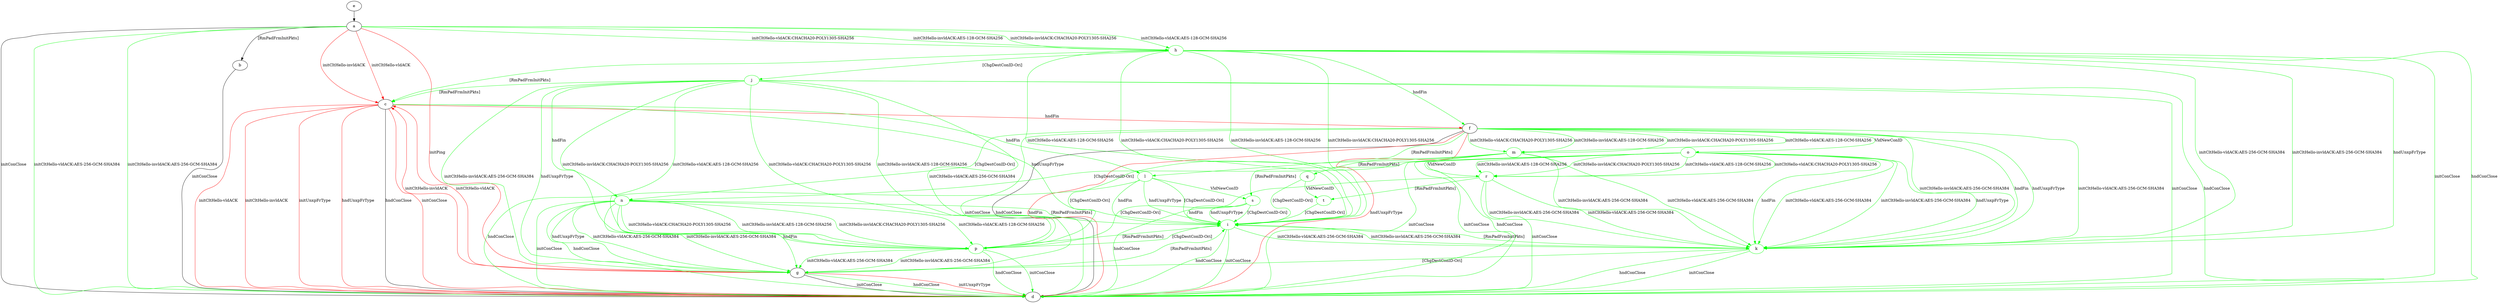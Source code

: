 digraph "" {
	a -> b	[key=0,
		label="[RmPadFrmInitPkts] "];
	a -> c	[key=0,
		color=red,
		label="initCltHello-vldACK "];
	a -> c	[key=1,
		color=red,
		label="initCltHello-invldACK "];
	a -> d	[key=0,
		label="initConClose "];
	a -> d	[key=1,
		color=green,
		label="initCltHello-vldACK:AES-256-GCM-SHA384 "];
	a -> d	[key=2,
		color=green,
		label="initCltHello-invldACK:AES-256-GCM-SHA384 "];
	a -> g	[key=0,
		color=red,
		label="initPing "];
	h	[color=green];
	a -> h	[key=0,
		color=green,
		label="initCltHello-vldACK:AES-128-GCM-SHA256 "];
	a -> h	[key=1,
		color=green,
		label="initCltHello-vldACK:CHACHA20-POLY1305-SHA256 "];
	a -> h	[key=2,
		color=green,
		label="initCltHello-invldACK:AES-128-GCM-SHA256 "];
	a -> h	[key=3,
		color=green,
		label="initCltHello-invldACK:CHACHA20-POLY1305-SHA256 "];
	b -> d	[key=0,
		label="initConClose "];
	c -> d	[key=0,
		label="hndConClose "];
	c -> d	[key=1,
		color=red,
		label="initConClose "];
	c -> d	[key=2,
		color=red,
		label="initCltHello-vldACK "];
	c -> d	[key=3,
		color=red,
		label="initCltHello-invldACK "];
	c -> d	[key=4,
		color=red,
		label="initUnxpFrType "];
	c -> d	[key=5,
		color=red,
		label="hndUnxpFrType "];
	c -> f	[key=0,
		color=red,
		label="hndFin "];
	i	[color=green];
	c -> i	[key=0,
		color=green,
		label="hndUnxpFrType "];
	l	[color=green];
	c -> l	[key=0,
		color=green,
		label="hndFin "];
	e -> a	[key=0];
	f -> d	[key=0,
		label="hndConClose "];
	f -> d	[key=1,
		color=green,
		label="initConClose "];
	f -> d	[key=2,
		color=red,
		label="hndFin "];
	f -> d	[key=3,
		color=red,
		label="hndUnxpFrType "];
	k	[color=green];
	f -> k	[key=0,
		color=green,
		label="initCltHello-vldACK:AES-256-GCM-SHA384 "];
	f -> k	[key=1,
		color=green,
		label="initCltHello-invldACK:AES-256-GCM-SHA384 "];
	f -> k	[key=2,
		color=green,
		label="hndFin "];
	f -> k	[key=3,
		color=green,
		label="hndUnxpFrType "];
	f -> l	[key=0,
		color=green,
		label="[RmPadFrmInitPkts] "];
	m	[color=green];
	f -> m	[key=0,
		color=green,
		label="initCltHello-vldACK:AES-128-GCM-SHA256 "];
	f -> m	[key=1,
		color=green,
		label="initCltHello-vldACK:CHACHA20-POLY1305-SHA256 "];
	f -> m	[key=2,
		color=green,
		label="initCltHello-invldACK:AES-128-GCM-SHA256 "];
	f -> m	[key=3,
		color=green,
		label="initCltHello-invldACK:CHACHA20-POLY1305-SHA256 "];
	n	[color=green];
	f -> n	[key=0,
		color=green,
		label="[ChgDestConID-Ori] "];
	o	[color=green];
	f -> o	[key=0,
		color=green,
		label="VldNewConID "];
	g -> c	[key=0,
		color=red,
		label="initCltHello-vldACK "];
	g -> c	[key=1,
		color=red,
		label="initCltHello-invldACK "];
	g -> d	[key=0,
		label="initConClose "];
	g -> d	[key=1,
		color=green,
		label="hndConClose "];
	g -> d	[key=2,
		color=red,
		label="initUnxpFrType "];
	g -> i	[key=0,
		color=green,
		label="[RmPadFrmInitPkts] "];
	h -> c	[key=0,
		color=green,
		label="[RmPadFrmInitPkts] "];
	h -> d	[key=0,
		color=green,
		label="initConClose "];
	h -> d	[key=1,
		color=green,
		label="hndConClose "];
	h -> f	[key=0,
		color=green,
		label="hndFin "];
	h -> i	[key=0,
		color=green,
		label="initCltHello-vldACK:AES-128-GCM-SHA256 "];
	h -> i	[key=1,
		color=green,
		label="initCltHello-vldACK:CHACHA20-POLY1305-SHA256 "];
	h -> i	[key=2,
		color=green,
		label="initCltHello-invldACK:AES-128-GCM-SHA256 "];
	h -> i	[key=3,
		color=green,
		label="initCltHello-invldACK:CHACHA20-POLY1305-SHA256 "];
	j	[color=green];
	h -> j	[key=0,
		color=green,
		label="[ChgDestConID-Ori] "];
	h -> k	[key=0,
		color=green,
		label="initCltHello-vldACK:AES-256-GCM-SHA384 "];
	h -> k	[key=1,
		color=green,
		label="initCltHello-invldACK:AES-256-GCM-SHA384 "];
	h -> k	[key=2,
		color=green,
		label="hndUnxpFrType "];
	i -> d	[key=0,
		color=green,
		label="initConClose "];
	i -> d	[key=1,
		color=green,
		label="hndConClose "];
	i -> k	[key=0,
		color=green,
		label="initCltHello-vldACK:AES-256-GCM-SHA384 "];
	i -> k	[key=1,
		color=green,
		label="initCltHello-invldACK:AES-256-GCM-SHA384 "];
	p	[color=green];
	i -> p	[key=0,
		color=green,
		label="[ChgDestConID-Ori] "];
	j -> c	[key=0,
		color=green,
		label="[RmPadFrmInitPkts] "];
	j -> d	[key=0,
		color=green,
		label="initConClose "];
	j -> d	[key=1,
		color=green,
		label="hndConClose "];
	j -> g	[key=0,
		color=green,
		label="initCltHello-vldACK:AES-256-GCM-SHA384 "];
	j -> g	[key=1,
		color=green,
		label="initCltHello-invldACK:AES-256-GCM-SHA384 "];
	j -> g	[key=2,
		color=green,
		label="hndUnxpFrType "];
	j -> n	[key=0,
		color=green,
		label="hndFin "];
	j -> p	[key=0,
		color=green,
		label="initCltHello-vldACK:AES-128-GCM-SHA256 "];
	j -> p	[key=1,
		color=green,
		label="initCltHello-vldACK:CHACHA20-POLY1305-SHA256 "];
	j -> p	[key=2,
		color=green,
		label="initCltHello-invldACK:AES-128-GCM-SHA256 "];
	j -> p	[key=3,
		color=green,
		label="initCltHello-invldACK:CHACHA20-POLY1305-SHA256 "];
	k -> d	[key=0,
		color=green,
		label="initConClose "];
	k -> d	[key=1,
		color=green,
		label="hndConClose "];
	k -> g	[key=0,
		color=green,
		label="[ChgDestConID-Ori] "];
	k -> i	[key=0,
		color=green,
		label="[RmPadFrmInitPkts] "];
	l -> d	[key=0,
		color=green,
		label="hndConClose "];
	l -> i	[key=0,
		color=green,
		label="hndFin "];
	l -> i	[key=1,
		color=green,
		label="hndUnxpFrType "];
	l -> i	[key=2,
		color=green,
		label="[ChgDestConID-Ori] "];
	s	[color=green];
	l -> s	[key=0,
		color=green,
		label="VldNewConID "];
	m -> d	[key=0,
		color=green,
		label="initConClose "];
	m -> k	[key=0,
		color=green,
		label="initCltHello-vldACK:AES-256-GCM-SHA384 "];
	m -> k	[key=1,
		color=green,
		label="initCltHello-invldACK:AES-256-GCM-SHA384 "];
	m -> p	[key=0,
		color=green,
		label="[ChgDestConID-Ori] "];
	q	[color=green];
	m -> q	[key=0,
		color=green,
		label="[RmPadFrmInitPkts] "];
	r	[color=green];
	m -> r	[key=0,
		color=green,
		label="VldNewConID "];
	n -> d	[key=0,
		color=green,
		label="initConClose "];
	n -> d	[key=1,
		color=green,
		label="hndConClose "];
	n -> g	[key=0,
		color=green,
		label="initCltHello-vldACK:AES-256-GCM-SHA384 "];
	n -> g	[key=1,
		color=green,
		label="initCltHello-invldACK:AES-256-GCM-SHA384 "];
	n -> g	[key=2,
		color=green,
		label="hndFin "];
	n -> g	[key=3,
		color=green,
		label="hndUnxpFrType "];
	n -> i	[key=0,
		color=green,
		label="[RmPadFrmInitPkts] "];
	n -> p	[key=0,
		color=green,
		label="initCltHello-vldACK:AES-128-GCM-SHA256 "];
	n -> p	[key=1,
		color=green,
		label="initCltHello-vldACK:CHACHA20-POLY1305-SHA256 "];
	n -> p	[key=2,
		color=green,
		label="initCltHello-invldACK:AES-128-GCM-SHA256 "];
	n -> p	[key=3,
		color=green,
		label="initCltHello-invldACK:CHACHA20-POLY1305-SHA256 "];
	o -> d	[key=0,
		color=green,
		label="initConClose "];
	o -> d	[key=1,
		color=green,
		label="hndConClose "];
	o -> k	[key=0,
		color=green,
		label="initCltHello-vldACK:AES-256-GCM-SHA384 "];
	o -> k	[key=1,
		color=green,
		label="initCltHello-invldACK:AES-256-GCM-SHA384 "];
	o -> k	[key=2,
		color=green,
		label="hndFin "];
	o -> k	[key=3,
		color=green,
		label="hndUnxpFrType "];
	o -> n	[key=0,
		color=green,
		label="[ChgDestConID-Ori] "];
	o -> r	[key=0,
		color=green,
		label="initCltHello-vldACK:AES-128-GCM-SHA256 "];
	o -> r	[key=1,
		color=green,
		label="initCltHello-vldACK:CHACHA20-POLY1305-SHA256 "];
	o -> r	[key=2,
		color=green,
		label="initCltHello-invldACK:AES-128-GCM-SHA256 "];
	o -> r	[key=3,
		color=green,
		label="initCltHello-invldACK:CHACHA20-POLY1305-SHA256 "];
	o -> s	[key=0,
		color=green,
		label="[RmPadFrmInitPkts] "];
	p -> d	[key=0,
		color=green,
		label="initConClose "];
	p -> d	[key=1,
		color=green,
		label="hndConClose "];
	p -> g	[key=0,
		color=green,
		label="initCltHello-vldACK:AES-256-GCM-SHA384 "];
	p -> g	[key=1,
		color=green,
		label="initCltHello-invldACK:AES-256-GCM-SHA384 "];
	p -> i	[key=0,
		color=green,
		label="[RmPadFrmInitPkts] "];
	q -> i	[key=0,
		color=green,
		label="[ChgDestConID-Ori] "];
	t	[color=green];
	q -> t	[key=0,
		color=green,
		label="VldNewConID "];
	r -> d	[key=0,
		color=green,
		label="initConClose "];
	r -> k	[key=0,
		color=green,
		label="initCltHello-vldACK:AES-256-GCM-SHA384 "];
	r -> k	[key=1,
		color=green,
		label="initCltHello-invldACK:AES-256-GCM-SHA384 "];
	r -> p	[key=0,
		color=green,
		label="[ChgDestConID-Ori] "];
	r -> t	[key=0,
		color=green,
		label="[RmPadFrmInitPkts] "];
	s -> d	[key=0,
		color=green,
		label="hndConClose "];
	s -> i	[key=0,
		color=green,
		label="hndFin "];
	s -> i	[key=1,
		color=green,
		label="hndUnxpFrType "];
	s -> i	[key=2,
		color=green,
		label="[ChgDestConID-Ori] "];
	t -> i	[key=0,
		color=green,
		label="[ChgDestConID-Ori] "];
}
